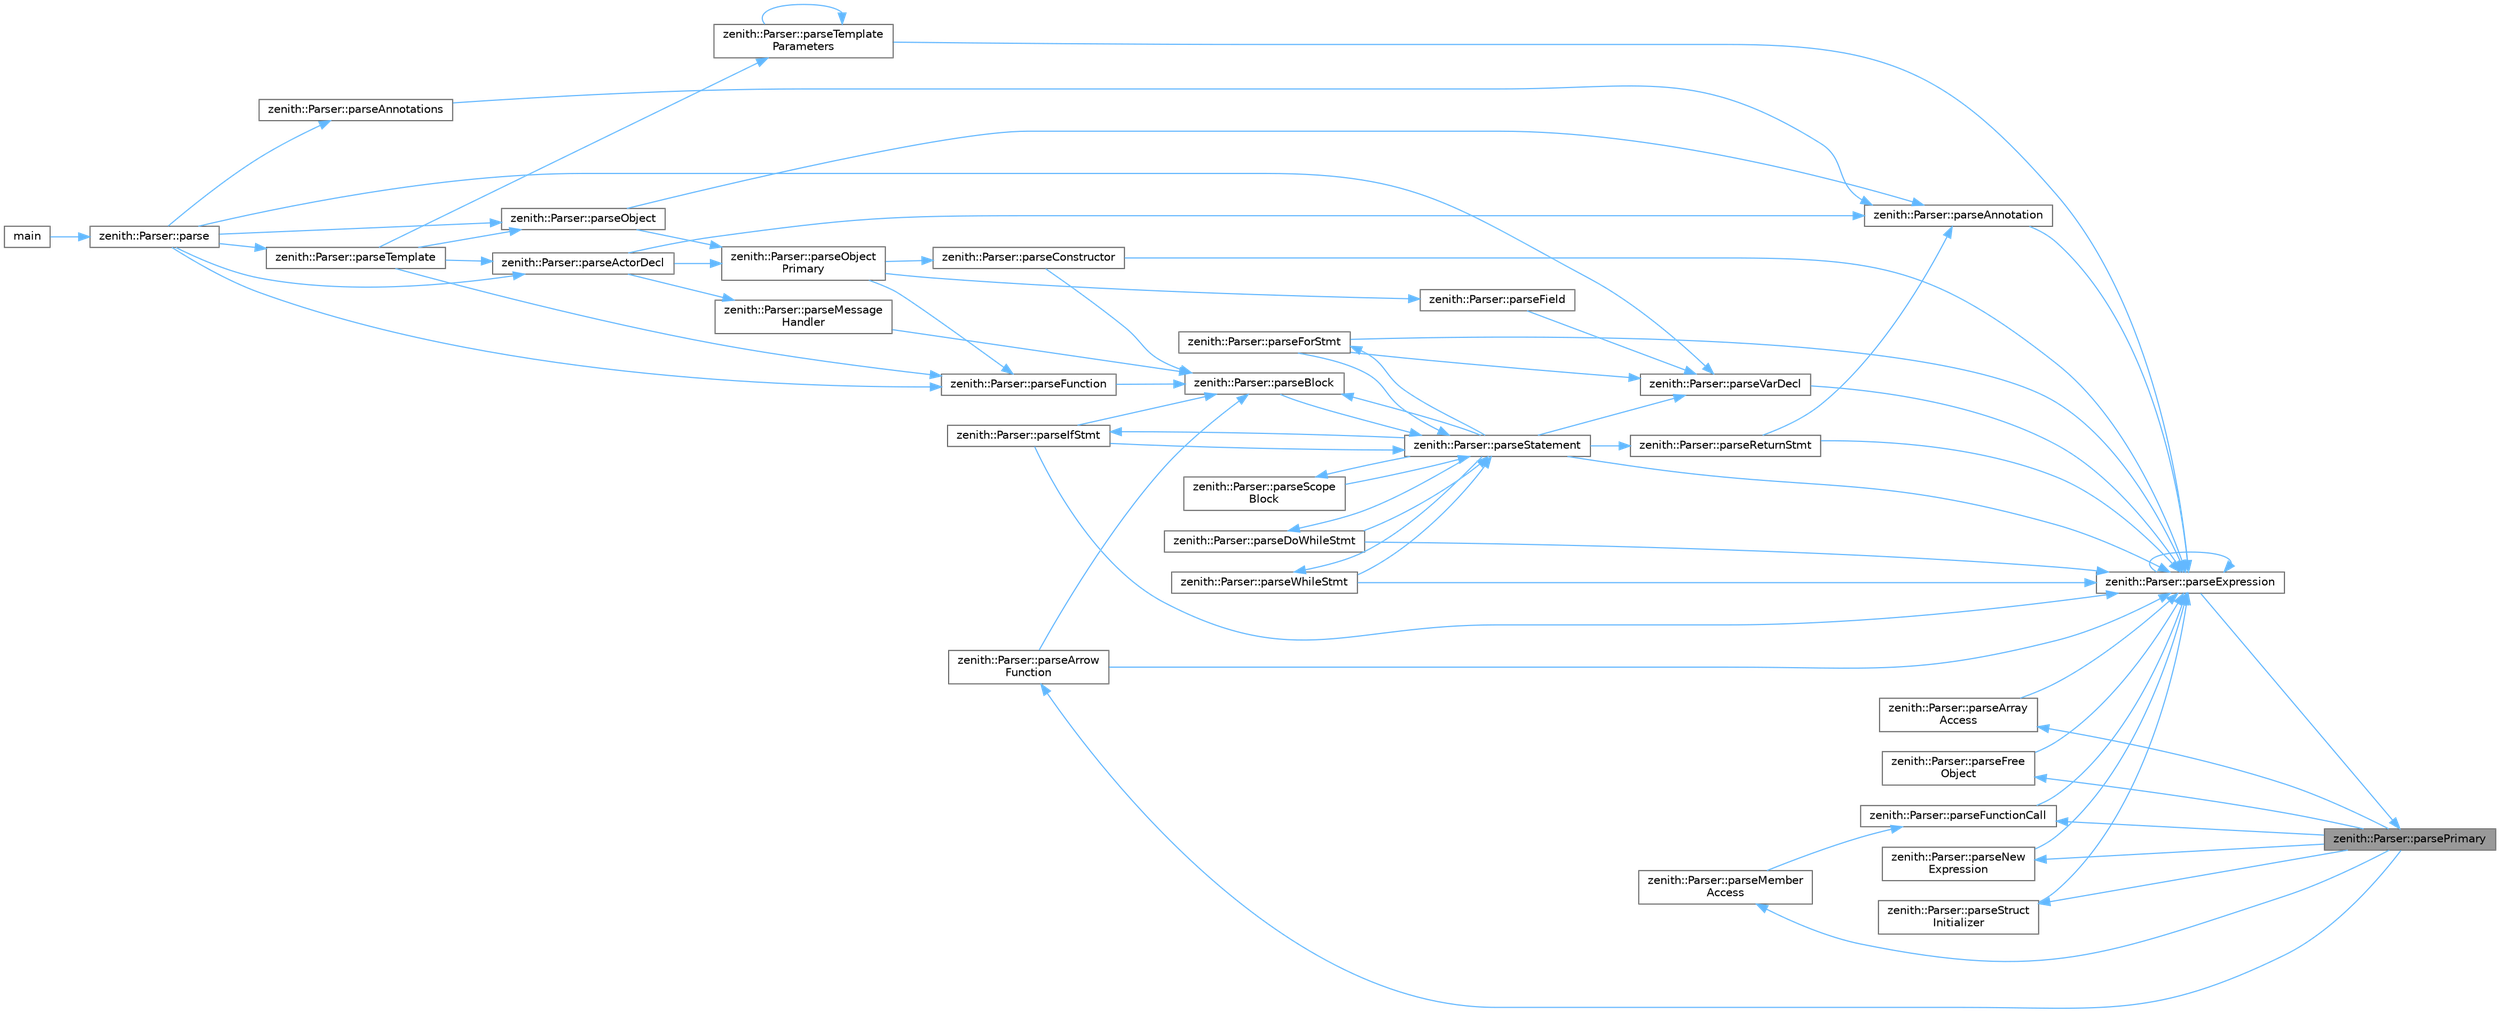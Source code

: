 digraph "zenith::Parser::parsePrimary"
{
 // LATEX_PDF_SIZE
  bgcolor="transparent";
  edge [fontname=Helvetica,fontsize=10,labelfontname=Helvetica,labelfontsize=10];
  node [fontname=Helvetica,fontsize=10,shape=box,height=0.2,width=0.4];
  rankdir="RL";
  Node1 [id="Node000001",label="zenith::Parser::parsePrimary",height=0.2,width=0.4,color="gray40", fillcolor="grey60", style="filled", fontcolor="black",tooltip=" "];
  Node1 -> Node2 [id="edge1_Node000001_Node000002",dir="back",color="steelblue1",style="solid",tooltip=" "];
  Node2 [id="Node000002",label="zenith::Parser::parseExpression",height=0.2,width=0.4,color="grey40", fillcolor="white", style="filled",URL="$classzenith_1_1_parser.html#a239906fd51d54598f6d3dcc18d97b6b9",tooltip=" "];
  Node2 -> Node3 [id="edge2_Node000002_Node000003",dir="back",color="steelblue1",style="solid",tooltip=" "];
  Node3 [id="Node000003",label="zenith::Parser::parseAnnotation",height=0.2,width=0.4,color="grey40", fillcolor="white", style="filled",URL="$classzenith_1_1_parser.html#afff2e82900309df63d9aa89f4d3e31d6",tooltip=" "];
  Node3 -> Node4 [id="edge3_Node000003_Node000004",dir="back",color="steelblue1",style="solid",tooltip=" "];
  Node4 [id="Node000004",label="zenith::Parser::parseActorDecl",height=0.2,width=0.4,color="grey40", fillcolor="white", style="filled",URL="$classzenith_1_1_parser.html#add98eda497298f55d63689af29839db6",tooltip=" "];
  Node4 -> Node5 [id="edge4_Node000004_Node000005",dir="back",color="steelblue1",style="solid",tooltip=" "];
  Node5 [id="Node000005",label="zenith::Parser::parse",height=0.2,width=0.4,color="grey40", fillcolor="white", style="filled",URL="$classzenith_1_1_parser.html#ad56141bb79abcda2cb032137f51d44c6",tooltip=" "];
  Node5 -> Node6 [id="edge5_Node000005_Node000006",dir="back",color="steelblue1",style="solid",tooltip=" "];
  Node6 [id="Node000006",label="main",height=0.2,width=0.4,color="grey40", fillcolor="white", style="filled",URL="$main_8cpp.html#a0ddf1224851353fc92bfbff6f499fa97",tooltip=" "];
  Node4 -> Node7 [id="edge6_Node000004_Node000007",dir="back",color="steelblue1",style="solid",tooltip=" "];
  Node7 [id="Node000007",label="zenith::Parser::parseTemplate",height=0.2,width=0.4,color="grey40", fillcolor="white", style="filled",URL="$classzenith_1_1_parser.html#ac8ba31b8067fb7325c47b2b85e51abe1",tooltip=" "];
  Node7 -> Node5 [id="edge7_Node000007_Node000005",dir="back",color="steelblue1",style="solid",tooltip=" "];
  Node3 -> Node8 [id="edge8_Node000003_Node000008",dir="back",color="steelblue1",style="solid",tooltip=" "];
  Node8 [id="Node000008",label="zenith::Parser::parseAnnotations",height=0.2,width=0.4,color="grey40", fillcolor="white", style="filled",URL="$classzenith_1_1_parser.html#a13606ea02073ecca24a045f676b58518",tooltip=" "];
  Node8 -> Node5 [id="edge9_Node000008_Node000005",dir="back",color="steelblue1",style="solid",tooltip=" "];
  Node3 -> Node9 [id="edge10_Node000003_Node000009",dir="back",color="steelblue1",style="solid",tooltip=" "];
  Node9 [id="Node000009",label="zenith::Parser::parseObject",height=0.2,width=0.4,color="grey40", fillcolor="white", style="filled",URL="$classzenith_1_1_parser.html#abfe2e0682adcad95cc77595ec52bd4da",tooltip=" "];
  Node9 -> Node5 [id="edge11_Node000009_Node000005",dir="back",color="steelblue1",style="solid",tooltip=" "];
  Node9 -> Node7 [id="edge12_Node000009_Node000007",dir="back",color="steelblue1",style="solid",tooltip=" "];
  Node3 -> Node10 [id="edge13_Node000003_Node000010",dir="back",color="steelblue1",style="solid",tooltip=" "];
  Node10 [id="Node000010",label="zenith::Parser::parseReturnStmt",height=0.2,width=0.4,color="grey40", fillcolor="white", style="filled",URL="$classzenith_1_1_parser.html#a5e026e55d4a57bea1b5ffa7d3b5e93a8",tooltip=" "];
  Node10 -> Node11 [id="edge14_Node000010_Node000011",dir="back",color="steelblue1",style="solid",tooltip=" "];
  Node11 [id="Node000011",label="zenith::Parser::parseStatement",height=0.2,width=0.4,color="grey40", fillcolor="white", style="filled",URL="$classzenith_1_1_parser.html#ada8dc19e8cb4a0f1b37d3ef6a2eb3f9d",tooltip=" "];
  Node11 -> Node12 [id="edge15_Node000011_Node000012",dir="back",color="steelblue1",style="solid",tooltip=" "];
  Node12 [id="Node000012",label="zenith::Parser::parseBlock",height=0.2,width=0.4,color="grey40", fillcolor="white", style="filled",URL="$classzenith_1_1_parser.html#afed5c18e77fc012fe5db9f9e6175e642",tooltip=" "];
  Node12 -> Node13 [id="edge16_Node000012_Node000013",dir="back",color="steelblue1",style="solid",tooltip=" "];
  Node13 [id="Node000013",label="zenith::Parser::parseArrow\lFunction",height=0.2,width=0.4,color="grey40", fillcolor="white", style="filled",URL="$classzenith_1_1_parser.html#a7ea0f8e309ed2fbdf1a9e2ebfa2fbf8d",tooltip=" "];
  Node13 -> Node1 [id="edge17_Node000013_Node000001",dir="back",color="steelblue1",style="solid",tooltip=" "];
  Node12 -> Node14 [id="edge18_Node000012_Node000014",dir="back",color="steelblue1",style="solid",tooltip=" "];
  Node14 [id="Node000014",label="zenith::Parser::parseConstructor",height=0.2,width=0.4,color="grey40", fillcolor="white", style="filled",URL="$classzenith_1_1_parser.html#ae37a2b420e456af55c07efd04676b4af",tooltip=" "];
  Node14 -> Node15 [id="edge19_Node000014_Node000015",dir="back",color="steelblue1",style="solid",tooltip=" "];
  Node15 [id="Node000015",label="zenith::Parser::parseObject\lPrimary",height=0.2,width=0.4,color="grey40", fillcolor="white", style="filled",URL="$classzenith_1_1_parser.html#a74f0f075ac6a9a7935b8b0b20bd1f3ef",tooltip=" "];
  Node15 -> Node4 [id="edge20_Node000015_Node000004",dir="back",color="steelblue1",style="solid",tooltip=" "];
  Node15 -> Node9 [id="edge21_Node000015_Node000009",dir="back",color="steelblue1",style="solid",tooltip=" "];
  Node12 -> Node16 [id="edge22_Node000012_Node000016",dir="back",color="steelblue1",style="solid",tooltip=" "];
  Node16 [id="Node000016",label="zenith::Parser::parseFunction",height=0.2,width=0.4,color="grey40", fillcolor="white", style="filled",URL="$classzenith_1_1_parser.html#a8647a213885b6a7d25032d40410f827b",tooltip=" "];
  Node16 -> Node5 [id="edge23_Node000016_Node000005",dir="back",color="steelblue1",style="solid",tooltip=" "];
  Node16 -> Node15 [id="edge24_Node000016_Node000015",dir="back",color="steelblue1",style="solid",tooltip=" "];
  Node16 -> Node7 [id="edge25_Node000016_Node000007",dir="back",color="steelblue1",style="solid",tooltip=" "];
  Node12 -> Node17 [id="edge26_Node000012_Node000017",dir="back",color="steelblue1",style="solid",tooltip=" "];
  Node17 [id="Node000017",label="zenith::Parser::parseIfStmt",height=0.2,width=0.4,color="grey40", fillcolor="white", style="filled",URL="$classzenith_1_1_parser.html#a6086729ddce119c88e10fe622d069d8f",tooltip=" "];
  Node17 -> Node11 [id="edge27_Node000017_Node000011",dir="back",color="steelblue1",style="solid",tooltip=" "];
  Node12 -> Node18 [id="edge28_Node000012_Node000018",dir="back",color="steelblue1",style="solid",tooltip=" "];
  Node18 [id="Node000018",label="zenith::Parser::parseMessage\lHandler",height=0.2,width=0.4,color="grey40", fillcolor="white", style="filled",URL="$classzenith_1_1_parser.html#a78d55766725bfdd0c7b718adf355eee3",tooltip=" "];
  Node18 -> Node4 [id="edge29_Node000018_Node000004",dir="back",color="steelblue1",style="solid",tooltip=" "];
  Node12 -> Node11 [id="edge30_Node000012_Node000011",dir="back",color="steelblue1",style="solid",tooltip=" "];
  Node11 -> Node19 [id="edge31_Node000011_Node000019",dir="back",color="steelblue1",style="solid",tooltip=" "];
  Node19 [id="Node000019",label="zenith::Parser::parseDoWhileStmt",height=0.2,width=0.4,color="grey40", fillcolor="white", style="filled",URL="$classzenith_1_1_parser.html#a17d038fc7ad2c0dac1b038889f4426ca",tooltip=" "];
  Node19 -> Node11 [id="edge32_Node000019_Node000011",dir="back",color="steelblue1",style="solid",tooltip=" "];
  Node11 -> Node20 [id="edge33_Node000011_Node000020",dir="back",color="steelblue1",style="solid",tooltip=" "];
  Node20 [id="Node000020",label="zenith::Parser::parseForStmt",height=0.2,width=0.4,color="grey40", fillcolor="white", style="filled",URL="$classzenith_1_1_parser.html#ab8ae32b49e1a7d1492f14c6b381aa52b",tooltip=" "];
  Node20 -> Node11 [id="edge34_Node000020_Node000011",dir="back",color="steelblue1",style="solid",tooltip=" "];
  Node11 -> Node17 [id="edge35_Node000011_Node000017",dir="back",color="steelblue1",style="solid",tooltip=" "];
  Node11 -> Node21 [id="edge36_Node000011_Node000021",dir="back",color="steelblue1",style="solid",tooltip=" "];
  Node21 [id="Node000021",label="zenith::Parser::parseScope\lBlock",height=0.2,width=0.4,color="grey40", fillcolor="white", style="filled",URL="$classzenith_1_1_parser.html#acd4ccda2b4a409498daa93e31f2bc23f",tooltip=" "];
  Node21 -> Node11 [id="edge37_Node000021_Node000011",dir="back",color="steelblue1",style="solid",tooltip=" "];
  Node11 -> Node22 [id="edge38_Node000011_Node000022",dir="back",color="steelblue1",style="solid",tooltip=" "];
  Node22 [id="Node000022",label="zenith::Parser::parseWhileStmt",height=0.2,width=0.4,color="grey40", fillcolor="white", style="filled",URL="$classzenith_1_1_parser.html#a6f8fd13014d6a0e82f53ce08a8f9766d",tooltip=" "];
  Node22 -> Node11 [id="edge39_Node000022_Node000011",dir="back",color="steelblue1",style="solid",tooltip=" "];
  Node2 -> Node23 [id="edge40_Node000002_Node000023",dir="back",color="steelblue1",style="solid",tooltip=" "];
  Node23 [id="Node000023",label="zenith::Parser::parseArray\lAccess",height=0.2,width=0.4,color="grey40", fillcolor="white", style="filled",URL="$classzenith_1_1_parser.html#ad32b5cfe98f909cade9216d65b046f58",tooltip=" "];
  Node23 -> Node1 [id="edge41_Node000023_Node000001",dir="back",color="steelblue1",style="solid",tooltip=" "];
  Node2 -> Node13 [id="edge42_Node000002_Node000013",dir="back",color="steelblue1",style="solid",tooltip=" "];
  Node2 -> Node14 [id="edge43_Node000002_Node000014",dir="back",color="steelblue1",style="solid",tooltip=" "];
  Node2 -> Node19 [id="edge44_Node000002_Node000019",dir="back",color="steelblue1",style="solid",tooltip=" "];
  Node2 -> Node2 [id="edge45_Node000002_Node000002",dir="back",color="steelblue1",style="solid",tooltip=" "];
  Node2 -> Node20 [id="edge46_Node000002_Node000020",dir="back",color="steelblue1",style="solid",tooltip=" "];
  Node2 -> Node24 [id="edge47_Node000002_Node000024",dir="back",color="steelblue1",style="solid",tooltip=" "];
  Node24 [id="Node000024",label="zenith::Parser::parseFree\lObject",height=0.2,width=0.4,color="grey40", fillcolor="white", style="filled",URL="$classzenith_1_1_parser.html#a697fe5477ca0023efdefd6e66f4e0a49",tooltip=" "];
  Node24 -> Node1 [id="edge48_Node000024_Node000001",dir="back",color="steelblue1",style="solid",tooltip=" "];
  Node2 -> Node25 [id="edge49_Node000002_Node000025",dir="back",color="steelblue1",style="solid",tooltip=" "];
  Node25 [id="Node000025",label="zenith::Parser::parseFunctionCall",height=0.2,width=0.4,color="grey40", fillcolor="white", style="filled",URL="$classzenith_1_1_parser.html#ae2442c2e624e13794605b1ff56047ee8",tooltip=" "];
  Node25 -> Node26 [id="edge50_Node000025_Node000026",dir="back",color="steelblue1",style="solid",tooltip=" "];
  Node26 [id="Node000026",label="zenith::Parser::parseMember\lAccess",height=0.2,width=0.4,color="grey40", fillcolor="white", style="filled",URL="$classzenith_1_1_parser.html#a5f581f39453bce8e553d9d96c5c8d0d2",tooltip=" "];
  Node26 -> Node1 [id="edge51_Node000026_Node000001",dir="back",color="steelblue1",style="solid",tooltip=" "];
  Node25 -> Node1 [id="edge52_Node000025_Node000001",dir="back",color="steelblue1",style="solid",tooltip=" "];
  Node2 -> Node17 [id="edge53_Node000002_Node000017",dir="back",color="steelblue1",style="solid",tooltip=" "];
  Node2 -> Node27 [id="edge54_Node000002_Node000027",dir="back",color="steelblue1",style="solid",tooltip=" "];
  Node27 [id="Node000027",label="zenith::Parser::parseNew\lExpression",height=0.2,width=0.4,color="grey40", fillcolor="white", style="filled",URL="$classzenith_1_1_parser.html#aa984ed730ca80620a7033d259b6faea5",tooltip=" "];
  Node27 -> Node1 [id="edge55_Node000027_Node000001",dir="back",color="steelblue1",style="solid",tooltip=" "];
  Node2 -> Node10 [id="edge56_Node000002_Node000010",dir="back",color="steelblue1",style="solid",tooltip=" "];
  Node2 -> Node11 [id="edge57_Node000002_Node000011",dir="back",color="steelblue1",style="solid",tooltip=" "];
  Node2 -> Node28 [id="edge58_Node000002_Node000028",dir="back",color="steelblue1",style="solid",tooltip=" "];
  Node28 [id="Node000028",label="zenith::Parser::parseStruct\lInitializer",height=0.2,width=0.4,color="grey40", fillcolor="white", style="filled",URL="$classzenith_1_1_parser.html#a4646bbfa2a663abbc777ae26d44e9522",tooltip=" "];
  Node28 -> Node1 [id="edge59_Node000028_Node000001",dir="back",color="steelblue1",style="solid",tooltip=" "];
  Node2 -> Node29 [id="edge60_Node000002_Node000029",dir="back",color="steelblue1",style="solid",tooltip=" "];
  Node29 [id="Node000029",label="zenith::Parser::parseTemplate\lParameters",height=0.2,width=0.4,color="grey40", fillcolor="white", style="filled",URL="$classzenith_1_1_parser.html#aa809de3ebc29d840ad9bc99c0b6ce956",tooltip=" "];
  Node29 -> Node7 [id="edge61_Node000029_Node000007",dir="back",color="steelblue1",style="solid",tooltip=" "];
  Node29 -> Node29 [id="edge62_Node000029_Node000029",dir="back",color="steelblue1",style="solid",tooltip=" "];
  Node2 -> Node30 [id="edge63_Node000002_Node000030",dir="back",color="steelblue1",style="solid",tooltip=" "];
  Node30 [id="Node000030",label="zenith::Parser::parseVarDecl",height=0.2,width=0.4,color="grey40", fillcolor="white", style="filled",URL="$classzenith_1_1_parser.html#a4846f1e07a0155bb95bfee2888cd4e49",tooltip=" "];
  Node30 -> Node5 [id="edge64_Node000030_Node000005",dir="back",color="steelblue1",style="solid",tooltip=" "];
  Node30 -> Node31 [id="edge65_Node000030_Node000031",dir="back",color="steelblue1",style="solid",tooltip=" "];
  Node31 [id="Node000031",label="zenith::Parser::parseField",height=0.2,width=0.4,color="grey40", fillcolor="white", style="filled",URL="$classzenith_1_1_parser.html#a12db59c0397e2ec966e47382f55b4ab8",tooltip=" "];
  Node31 -> Node15 [id="edge66_Node000031_Node000015",dir="back",color="steelblue1",style="solid",tooltip=" "];
  Node30 -> Node20 [id="edge67_Node000030_Node000020",dir="back",color="steelblue1",style="solid",tooltip=" "];
  Node30 -> Node11 [id="edge68_Node000030_Node000011",dir="back",color="steelblue1",style="solid",tooltip=" "];
  Node2 -> Node22 [id="edge69_Node000002_Node000022",dir="back",color="steelblue1",style="solid",tooltip=" "];
}
